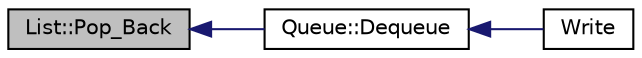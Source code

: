 digraph "List::Pop_Back"
{
  edge [fontname="Helvetica",fontsize="10",labelfontname="Helvetica",labelfontsize="10"];
  node [fontname="Helvetica",fontsize="10",shape=record];
  rankdir="LR";
  Node1 [label="List::Pop_Back",height=0.2,width=0.4,color="black", fillcolor="grey75", style="filled" fontcolor="black"];
  Node1 -> Node2 [dir="back",color="midnightblue",fontsize="10",style="solid",fontname="Helvetica"];
  Node2 [label="Queue::Dequeue",height=0.2,width=0.4,color="black", fillcolor="white", style="filled",URL="$class_queue.html#af6a908c687baa28ac3237dcf22c1ba13"];
  Node2 -> Node3 [dir="back",color="midnightblue",fontsize="10",style="solid",fontname="Helvetica"];
  Node3 [label="Write",height=0.2,width=0.4,color="black", fillcolor="white", style="filled",URL="$plik_8hpp.html#a0f170f6dccd0a4f11578296e435f6e54"];
}
